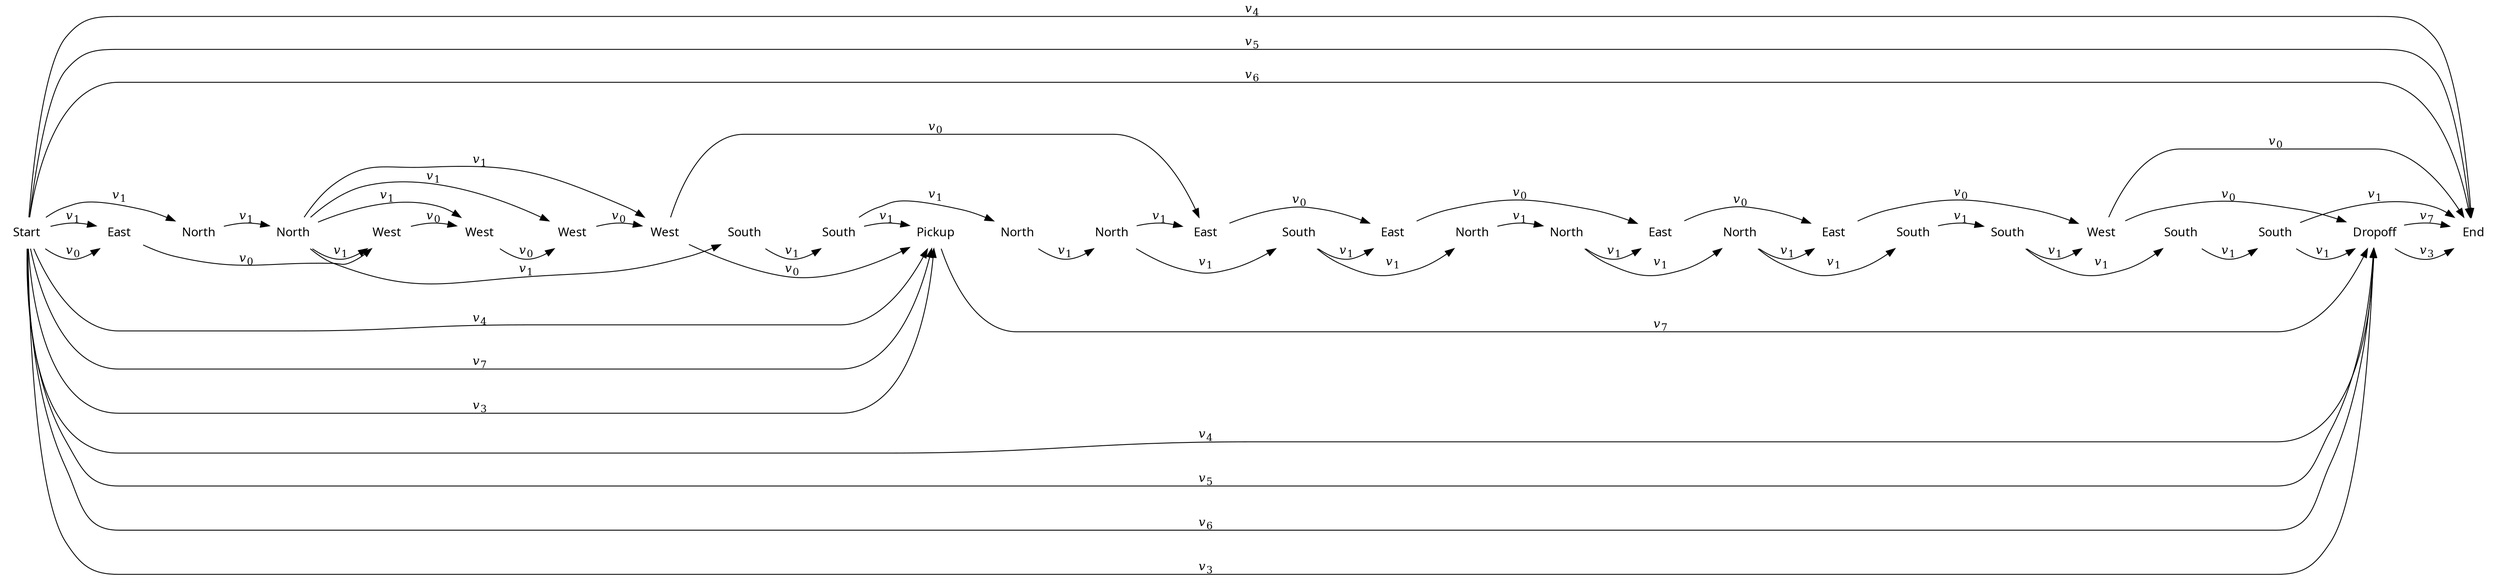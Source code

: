 digraph cat {
rankdir=LR
node [shape=plaintext]
edge [arrowhead=normal]

0 [label="Start",fontname="sans"]
1 [label="East",fontname="sans"]
2 [label="North",fontname="sans"]
3 [label="North",fontname="sans"]
4 [label="West",fontname="sans"]
5 [label="West",fontname="sans"]
6 [label="West",fontname="sans"]
7 [label="West",fontname="sans"]
8 [label="South",fontname="sans"]
9 [label="South",fontname="sans"]
10 [label="Pickup",fontname="sans"]
11 [label="North",fontname="sans"]
12 [label="North",fontname="sans"]
13 [label="East",fontname="sans"]
14 [label="South",fontname="sans"]
15 [label="East",fontname="sans"]
16 [label="North",fontname="sans"]
17 [label="North",fontname="sans"]
18 [label="East",fontname="sans"]
19 [label="North",fontname="sans"]
20 [label="East",fontname="sans"]
21 [label="South",fontname="sans"]
22 [label="South",fontname="sans"]
23 [label="West",fontname="sans"]
24 [label="South",fontname="sans"]
25 [label="South",fontname="sans"]
26 [label="Dropoff",fontname="sans"]
27 [label="End",fontname="sans"]

0 -> 1 [label=<<i>v</i><sub>0</sub>>]
0 -> 1 [label=<<i>v</i><sub>1</sub>>]
0 -> 2 [label=<<i>v</i><sub>1</sub>>]
0 -> 10 [label=<<i>v</i><sub>3</sub>>]
0 -> 26 [label=<<i>v</i><sub>3</sub>>]
0 -> 10 [label=<<i>v</i><sub>4</sub>>]
0 -> 26 [label=<<i>v</i><sub>4</sub>>]
0 -> 27 [label=<<i>v</i><sub>4</sub>>]
0 -> 26 [label=<<i>v</i><sub>5</sub>>]
0 -> 27 [label=<<i>v</i><sub>5</sub>>]
0 -> 26 [label=<<i>v</i><sub>6</sub>>]
0 -> 27 [label=<<i>v</i><sub>6</sub>>]
0 -> 10 [label=<<i>v</i><sub>7</sub>>]
1 -> 4 [label=<<i>v</i><sub>0</sub>>]
2 -> 3 [label=<<i>v</i><sub>1</sub>>]
3 -> 4 [label=<<i>v</i><sub>1</sub>>]
3 -> 5 [label=<<i>v</i><sub>1</sub>>]
3 -> 6 [label=<<i>v</i><sub>1</sub>>]
3 -> 7 [label=<<i>v</i><sub>1</sub>>]
3 -> 8 [label=<<i>v</i><sub>1</sub>>]
4 -> 5 [label=<<i>v</i><sub>0</sub>>]
5 -> 6 [label=<<i>v</i><sub>0</sub>>]
6 -> 7 [label=<<i>v</i><sub>0</sub>>]
7 -> 10 [label=<<i>v</i><sub>0</sub>>]
7 -> 13 [label=<<i>v</i><sub>0</sub>>]
8 -> 9 [label=<<i>v</i><sub>1</sub>>]
9 -> 10 [label=<<i>v</i><sub>1</sub>>]
9 -> 11 [label=<<i>v</i><sub>1</sub>>]
10 -> 26 [label=<<i>v</i><sub>7</sub>>]
11 -> 12 [label=<<i>v</i><sub>1</sub>>]
12 -> 13 [label=<<i>v</i><sub>1</sub>>]
12 -> 14 [label=<<i>v</i><sub>1</sub>>]
13 -> 15 [label=<<i>v</i><sub>0</sub>>]
14 -> 15 [label=<<i>v</i><sub>1</sub>>]
14 -> 16 [label=<<i>v</i><sub>1</sub>>]
15 -> 18 [label=<<i>v</i><sub>0</sub>>]
16 -> 17 [label=<<i>v</i><sub>1</sub>>]
17 -> 18 [label=<<i>v</i><sub>1</sub>>]
17 -> 19 [label=<<i>v</i><sub>1</sub>>]
18 -> 20 [label=<<i>v</i><sub>0</sub>>]
19 -> 20 [label=<<i>v</i><sub>1</sub>>]
19 -> 21 [label=<<i>v</i><sub>1</sub>>]
20 -> 23 [label=<<i>v</i><sub>0</sub>>]
21 -> 22 [label=<<i>v</i><sub>1</sub>>]
22 -> 23 [label=<<i>v</i><sub>1</sub>>]
22 -> 24 [label=<<i>v</i><sub>1</sub>>]
23 -> 26 [label=<<i>v</i><sub>0</sub>>]
23 -> 27 [label=<<i>v</i><sub>0</sub>>]
24 -> 25 [label=<<i>v</i><sub>1</sub>>]
25 -> 26 [label=<<i>v</i><sub>1</sub>>]
25 -> 27 [label=<<i>v</i><sub>1</sub>>]
26 -> 27 [label=<<i>v</i><sub>3</sub>>]
26 -> 27 [label=<<i>v</i><sub>7</sub>>]

# To line up the actions
0 -> 1 [weight=100,style=invis]
1 -> 2 [weight=100,style=invis]
2 -> 3 [weight=100,style=invis]
3 -> 4 [weight=100,style=invis]
4 -> 5 [weight=100,style=invis]
5 -> 6 [weight=100,style=invis]
6 -> 7 [weight=100,style=invis]
7 -> 8 [weight=100,style=invis]
8 -> 9 [weight=100,style=invis]
9 -> 10 [weight=100,style=invis]
10 -> 11 [weight=100,style=invis]
11 -> 12 [weight=100,style=invis]
12 -> 13 [weight=100,style=invis]
13 -> 14 [weight=100,style=invis]
14 -> 15 [weight=100,style=invis]
15 -> 16 [weight=100,style=invis]
16 -> 17 [weight=100,style=invis]
17 -> 18 [weight=100,style=invis]
18 -> 19 [weight=100,style=invis]
19 -> 20 [weight=100,style=invis]
20 -> 21 [weight=100,style=invis]
21 -> 22 [weight=100,style=invis]
22 -> 23 [weight=100,style=invis]
23 -> 24 [weight=100,style=invis]
24 -> 25 [weight=100,style=invis]
25 -> 26 [weight=100,style=invis]
26 -> 27 [weight=100,style=invis]
}
